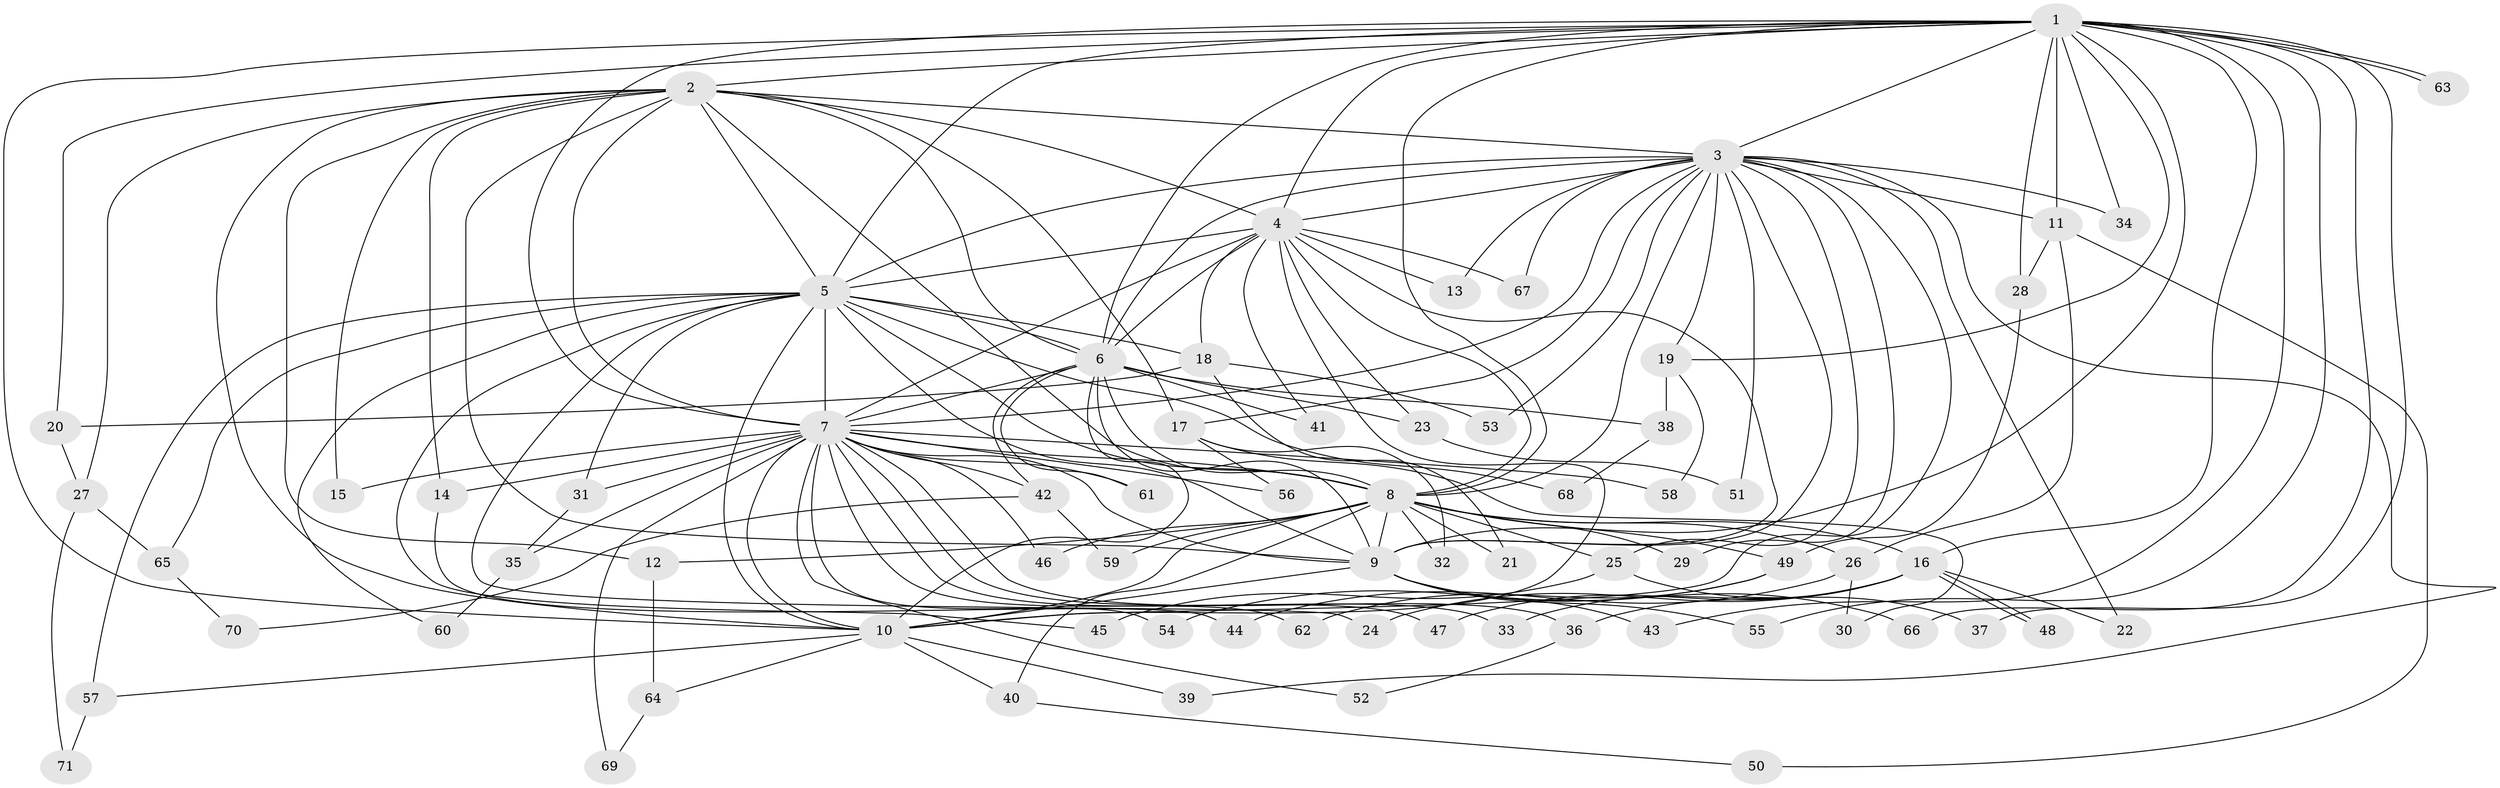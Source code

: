 // Generated by graph-tools (version 1.1) at 2025/25/03/09/25 03:25:53]
// undirected, 71 vertices, 167 edges
graph export_dot {
graph [start="1"]
  node [color=gray90,style=filled];
  1;
  2;
  3;
  4;
  5;
  6;
  7;
  8;
  9;
  10;
  11;
  12;
  13;
  14;
  15;
  16;
  17;
  18;
  19;
  20;
  21;
  22;
  23;
  24;
  25;
  26;
  27;
  28;
  29;
  30;
  31;
  32;
  33;
  34;
  35;
  36;
  37;
  38;
  39;
  40;
  41;
  42;
  43;
  44;
  45;
  46;
  47;
  48;
  49;
  50;
  51;
  52;
  53;
  54;
  55;
  56;
  57;
  58;
  59;
  60;
  61;
  62;
  63;
  64;
  65;
  66;
  67;
  68;
  69;
  70;
  71;
  1 -- 2;
  1 -- 3;
  1 -- 4;
  1 -- 5;
  1 -- 6;
  1 -- 7;
  1 -- 8;
  1 -- 9;
  1 -- 10;
  1 -- 11;
  1 -- 16;
  1 -- 19;
  1 -- 20;
  1 -- 28;
  1 -- 34;
  1 -- 37;
  1 -- 43;
  1 -- 55;
  1 -- 63;
  1 -- 63;
  1 -- 66;
  2 -- 3;
  2 -- 4;
  2 -- 5;
  2 -- 6;
  2 -- 7;
  2 -- 8;
  2 -- 9;
  2 -- 10;
  2 -- 12;
  2 -- 14;
  2 -- 15;
  2 -- 17;
  2 -- 27;
  3 -- 4;
  3 -- 5;
  3 -- 6;
  3 -- 7;
  3 -- 8;
  3 -- 9;
  3 -- 10;
  3 -- 11;
  3 -- 13;
  3 -- 17;
  3 -- 19;
  3 -- 22;
  3 -- 25;
  3 -- 29;
  3 -- 34;
  3 -- 39;
  3 -- 51;
  3 -- 53;
  3 -- 67;
  4 -- 5;
  4 -- 6;
  4 -- 7;
  4 -- 8;
  4 -- 9;
  4 -- 10;
  4 -- 13;
  4 -- 18;
  4 -- 23;
  4 -- 41;
  4 -- 67;
  5 -- 6;
  5 -- 7;
  5 -- 8;
  5 -- 9;
  5 -- 10;
  5 -- 18;
  5 -- 24;
  5 -- 31;
  5 -- 45;
  5 -- 57;
  5 -- 60;
  5 -- 65;
  5 -- 68;
  6 -- 7;
  6 -- 8;
  6 -- 9;
  6 -- 10;
  6 -- 23;
  6 -- 38;
  6 -- 41;
  6 -- 42;
  6 -- 61;
  7 -- 8;
  7 -- 9;
  7 -- 10;
  7 -- 14;
  7 -- 15;
  7 -- 31;
  7 -- 33;
  7 -- 35;
  7 -- 36;
  7 -- 42;
  7 -- 46;
  7 -- 47;
  7 -- 52;
  7 -- 54;
  7 -- 56;
  7 -- 58;
  7 -- 61;
  7 -- 62;
  7 -- 69;
  8 -- 9;
  8 -- 10;
  8 -- 12;
  8 -- 16;
  8 -- 21;
  8 -- 25;
  8 -- 26;
  8 -- 29;
  8 -- 32;
  8 -- 40;
  8 -- 46;
  8 -- 49;
  8 -- 59;
  9 -- 10;
  9 -- 43;
  9 -- 55;
  9 -- 66;
  10 -- 39;
  10 -- 40;
  10 -- 57;
  10 -- 64;
  11 -- 26;
  11 -- 28;
  11 -- 50;
  12 -- 64;
  14 -- 44;
  16 -- 22;
  16 -- 24;
  16 -- 33;
  16 -- 36;
  16 -- 47;
  16 -- 48;
  16 -- 48;
  17 -- 30;
  17 -- 32;
  17 -- 56;
  18 -- 20;
  18 -- 21;
  18 -- 53;
  19 -- 38;
  19 -- 58;
  20 -- 27;
  23 -- 51;
  25 -- 37;
  25 -- 45;
  26 -- 30;
  26 -- 44;
  27 -- 65;
  27 -- 71;
  28 -- 49;
  31 -- 35;
  35 -- 60;
  36 -- 52;
  38 -- 68;
  40 -- 50;
  42 -- 59;
  42 -- 70;
  49 -- 54;
  49 -- 62;
  57 -- 71;
  64 -- 69;
  65 -- 70;
}
